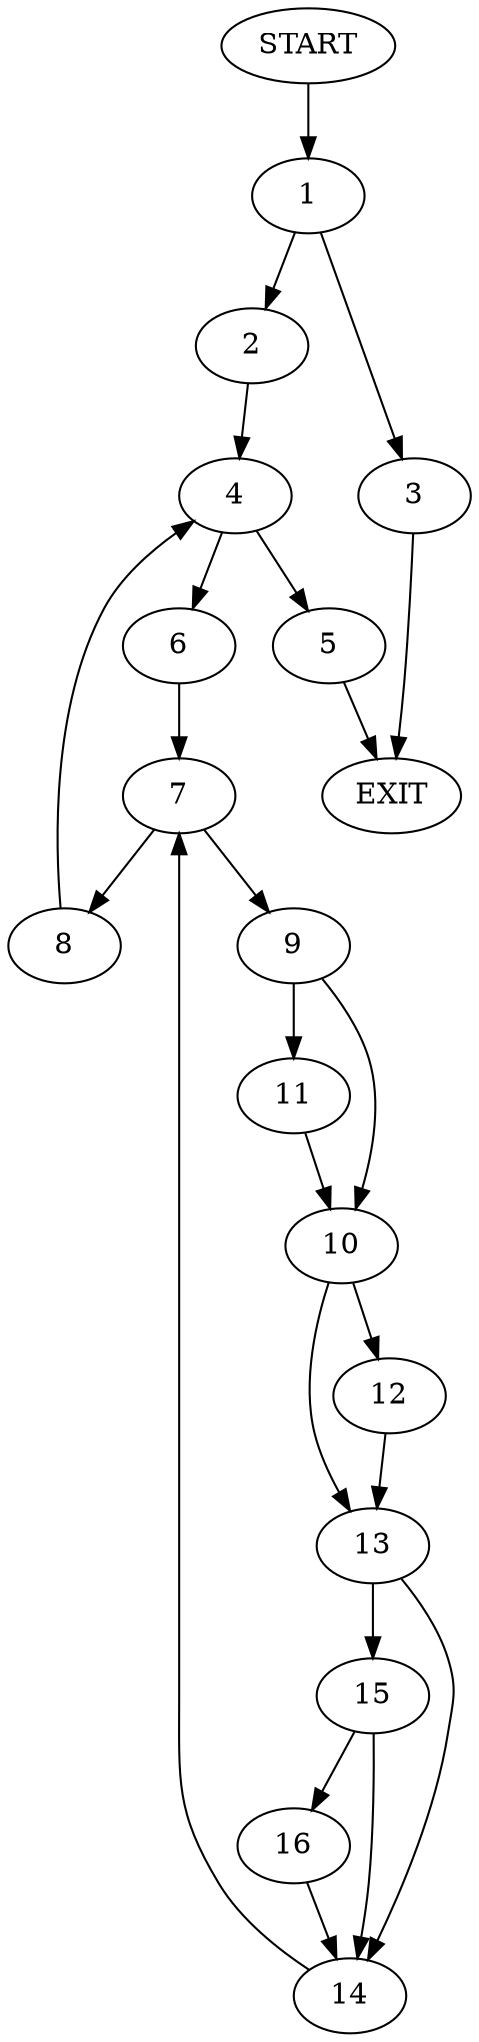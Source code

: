 digraph {
0 [label="START"]
17 [label="EXIT"]
0 -> 1
1 -> 2
1 -> 3
3 -> 17
2 -> 4
4 -> 5
4 -> 6
5 -> 17
6 -> 7
7 -> 8
7 -> 9
8 -> 4
9 -> 10
9 -> 11
10 -> 12
10 -> 13
11 -> 10
13 -> 14
13 -> 15
12 -> 13
14 -> 7
15 -> 14
15 -> 16
16 -> 14
}
